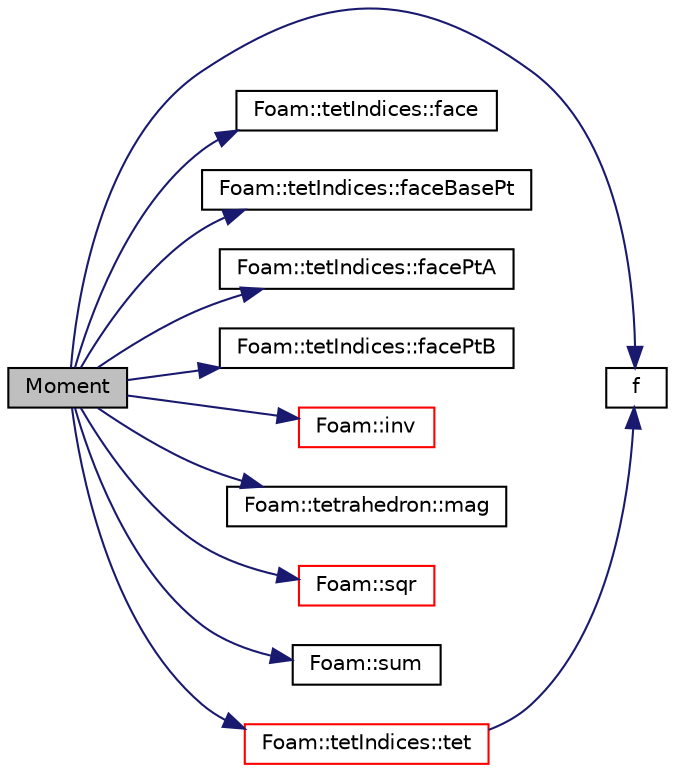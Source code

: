 digraph "Moment"
{
  bgcolor="transparent";
  edge [fontname="Helvetica",fontsize="10",labelfontname="Helvetica",labelfontsize="10"];
  node [fontname="Helvetica",fontsize="10",shape=record];
  rankdir="LR";
  Node0 [label="Moment",height=0.2,width=0.4,color="black", fillcolor="grey75", style="filled", fontcolor="black"];
  Node0 -> Node1 [color="midnightblue",fontsize="10",style="solid",fontname="Helvetica"];
  Node1 [label="f",height=0.2,width=0.4,color="black",URL="$a18335.html#a888be93833ac7a23170555c69c690288"];
  Node0 -> Node2 [color="midnightblue",fontsize="10",style="solid",fontname="Helvetica"];
  Node2 [label="Foam::tetIndices::face",height=0.2,width=0.4,color="black",URL="$a28577.html#a0149bc042585186b7adbd4274389c27d",tooltip="Return the face. "];
  Node0 -> Node3 [color="midnightblue",fontsize="10",style="solid",fontname="Helvetica"];
  Node3 [label="Foam::tetIndices::faceBasePt",height=0.2,width=0.4,color="black",URL="$a28577.html#a97cee79d41f70f290555db9cdd423bc7",tooltip="Return the face base point. "];
  Node0 -> Node4 [color="midnightblue",fontsize="10",style="solid",fontname="Helvetica"];
  Node4 [label="Foam::tetIndices::facePtA",height=0.2,width=0.4,color="black",URL="$a28577.html#aca188b1811d0b9b21e0e01ba15c8acd5",tooltip="Return face point A. "];
  Node0 -> Node5 [color="midnightblue",fontsize="10",style="solid",fontname="Helvetica"];
  Node5 [label="Foam::tetIndices::facePtB",height=0.2,width=0.4,color="black",URL="$a28577.html#a3e67cf8949132ada28c5883e41899763",tooltip="Return face point B. "];
  Node0 -> Node6 [color="midnightblue",fontsize="10",style="solid",fontname="Helvetica"];
  Node6 [label="Foam::inv",height=0.2,width=0.4,color="red",URL="$a21851.html#ac51979edadae5b8ade119dd30b88e381"];
  Node0 -> Node10 [color="midnightblue",fontsize="10",style="solid",fontname="Helvetica"];
  Node10 [label="Foam::tetrahedron::mag",height=0.2,width=0.4,color="black",URL="$a28741.html#a9b53370021569e27db1ddfb33196232f",tooltip="Return volume. "];
  Node0 -> Node11 [color="midnightblue",fontsize="10",style="solid",fontname="Helvetica"];
  Node11 [label="Foam::sqr",height=0.2,width=0.4,color="red",URL="$a21851.html#a277dc11c581d53826ab5090b08f3b17b"];
  Node0 -> Node12 [color="midnightblue",fontsize="10",style="solid",fontname="Helvetica"];
  Node12 [label="Foam::sum",height=0.2,width=0.4,color="black",URL="$a21851.html#a3d8733143aad0e03b300186ab4bef137"];
  Node0 -> Node13 [color="midnightblue",fontsize="10",style="solid",fontname="Helvetica"];
  Node13 [label="Foam::tetIndices::tet",height=0.2,width=0.4,color="red",URL="$a28577.html#a834ba7c934272c8f36c9849a7e2b5315",tooltip="Return the geometry corresponding to this tet from the. "];
  Node13 -> Node1 [color="midnightblue",fontsize="10",style="solid",fontname="Helvetica"];
}
